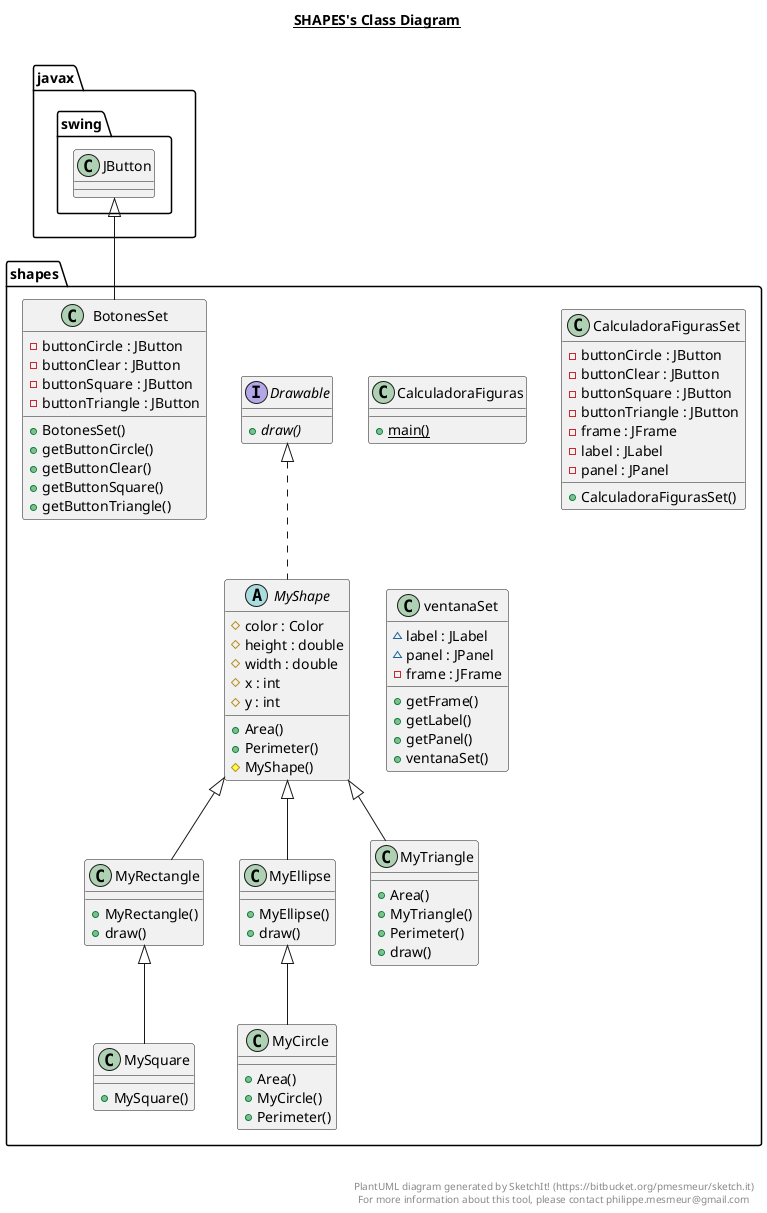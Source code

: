 @startuml

title __SHAPES's Class Diagram__\n

  namespace shapes {
    class shapes.BotonesSet {
        - buttonCircle : JButton
        - buttonClear : JButton
        - buttonSquare : JButton
        - buttonTriangle : JButton
        + BotonesSet()
        + getButtonCircle()
        + getButtonClear()
        + getButtonSquare()
        + getButtonTriangle()
    }
  }
  

  namespace shapes {
    class shapes.CalculadoraFiguras {
        {static} + main()
    }
  }
  

  namespace shapes {
    class shapes.CalculadoraFigurasSet {
        - buttonCircle : JButton
        - buttonClear : JButton
        - buttonSquare : JButton
        - buttonTriangle : JButton
        - frame : JFrame
        - label : JLabel
        - panel : JPanel
        + CalculadoraFigurasSet()
    }
  }
  

  namespace shapes {
    interface shapes.Drawable {
        {abstract} + draw()
    }
  }
  

  namespace shapes {
    class shapes.MyCircle {
        + Area()
        + MyCircle()
        + Perimeter()
    }
  }
  

  namespace shapes {
    class shapes.MyEllipse {
        + MyEllipse()
        + draw()
    }
  }
  

  namespace shapes {
    class shapes.MyRectangle {
        + MyRectangle()
        + draw()
    }
  }
  

  namespace shapes {
    abstract class shapes.MyShape {
        # color : Color
        # height : double
        # width : double
        # x : int
        # y : int
        + Area()
        + Perimeter()
        # MyShape()
    }
  }
  

  namespace shapes {
    class shapes.MySquare {
        + MySquare()
    }
  }
  

  namespace shapes {
    class shapes.MyTriangle {
        + Area()
        + MyTriangle()
        + Perimeter()
        + draw()
    }
  }
  

  namespace shapes {
    class shapes.ventanaSet {
        ~ label : JLabel
        ~ panel : JPanel
        - frame : JFrame
        + getFrame()
        + getLabel()
        + getPanel()
        + ventanaSet()
    }
  }
  

  shapes.BotonesSet -up-|> javax.swing.JButton
  shapes.MyCircle -up-|> shapes.MyEllipse
  shapes.MyEllipse -up-|> shapes.MyShape
  shapes.MyRectangle -up-|> shapes.MyShape
  shapes.MyShape .up.|> shapes.Drawable
  shapes.MySquare -up-|> shapes.MyRectangle
  shapes.MyTriangle -up-|> shapes.MyShape


right footer


PlantUML diagram generated by SketchIt! (https://bitbucket.org/pmesmeur/sketch.it)
For more information about this tool, please contact philippe.mesmeur@gmail.com
endfooter

@enduml
